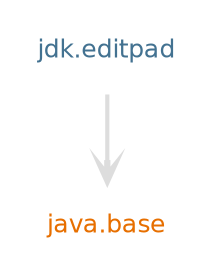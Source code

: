 digraph "jdk.editpad" {
  nodesep=.5;
  ranksep=0.600000;
  pencolor=transparent;
  node [shape=plaintext, fontcolor="#000000", fontname="DejaVuSans", fontsize=12, margin=".2,.2"];
  edge [penwidth=2, color="#999999", arrowhead=open, arrowsize=1];
  subgraph se {
  "java.base" [fontcolor="#e76f00", group=java];
  }
  subgraph jdk {
  "jdk.editpad" [fontcolor="#437291", group=jdk];
  }
  "jdk.editpad" -> "java.base" [color="#dddddd"];
}

